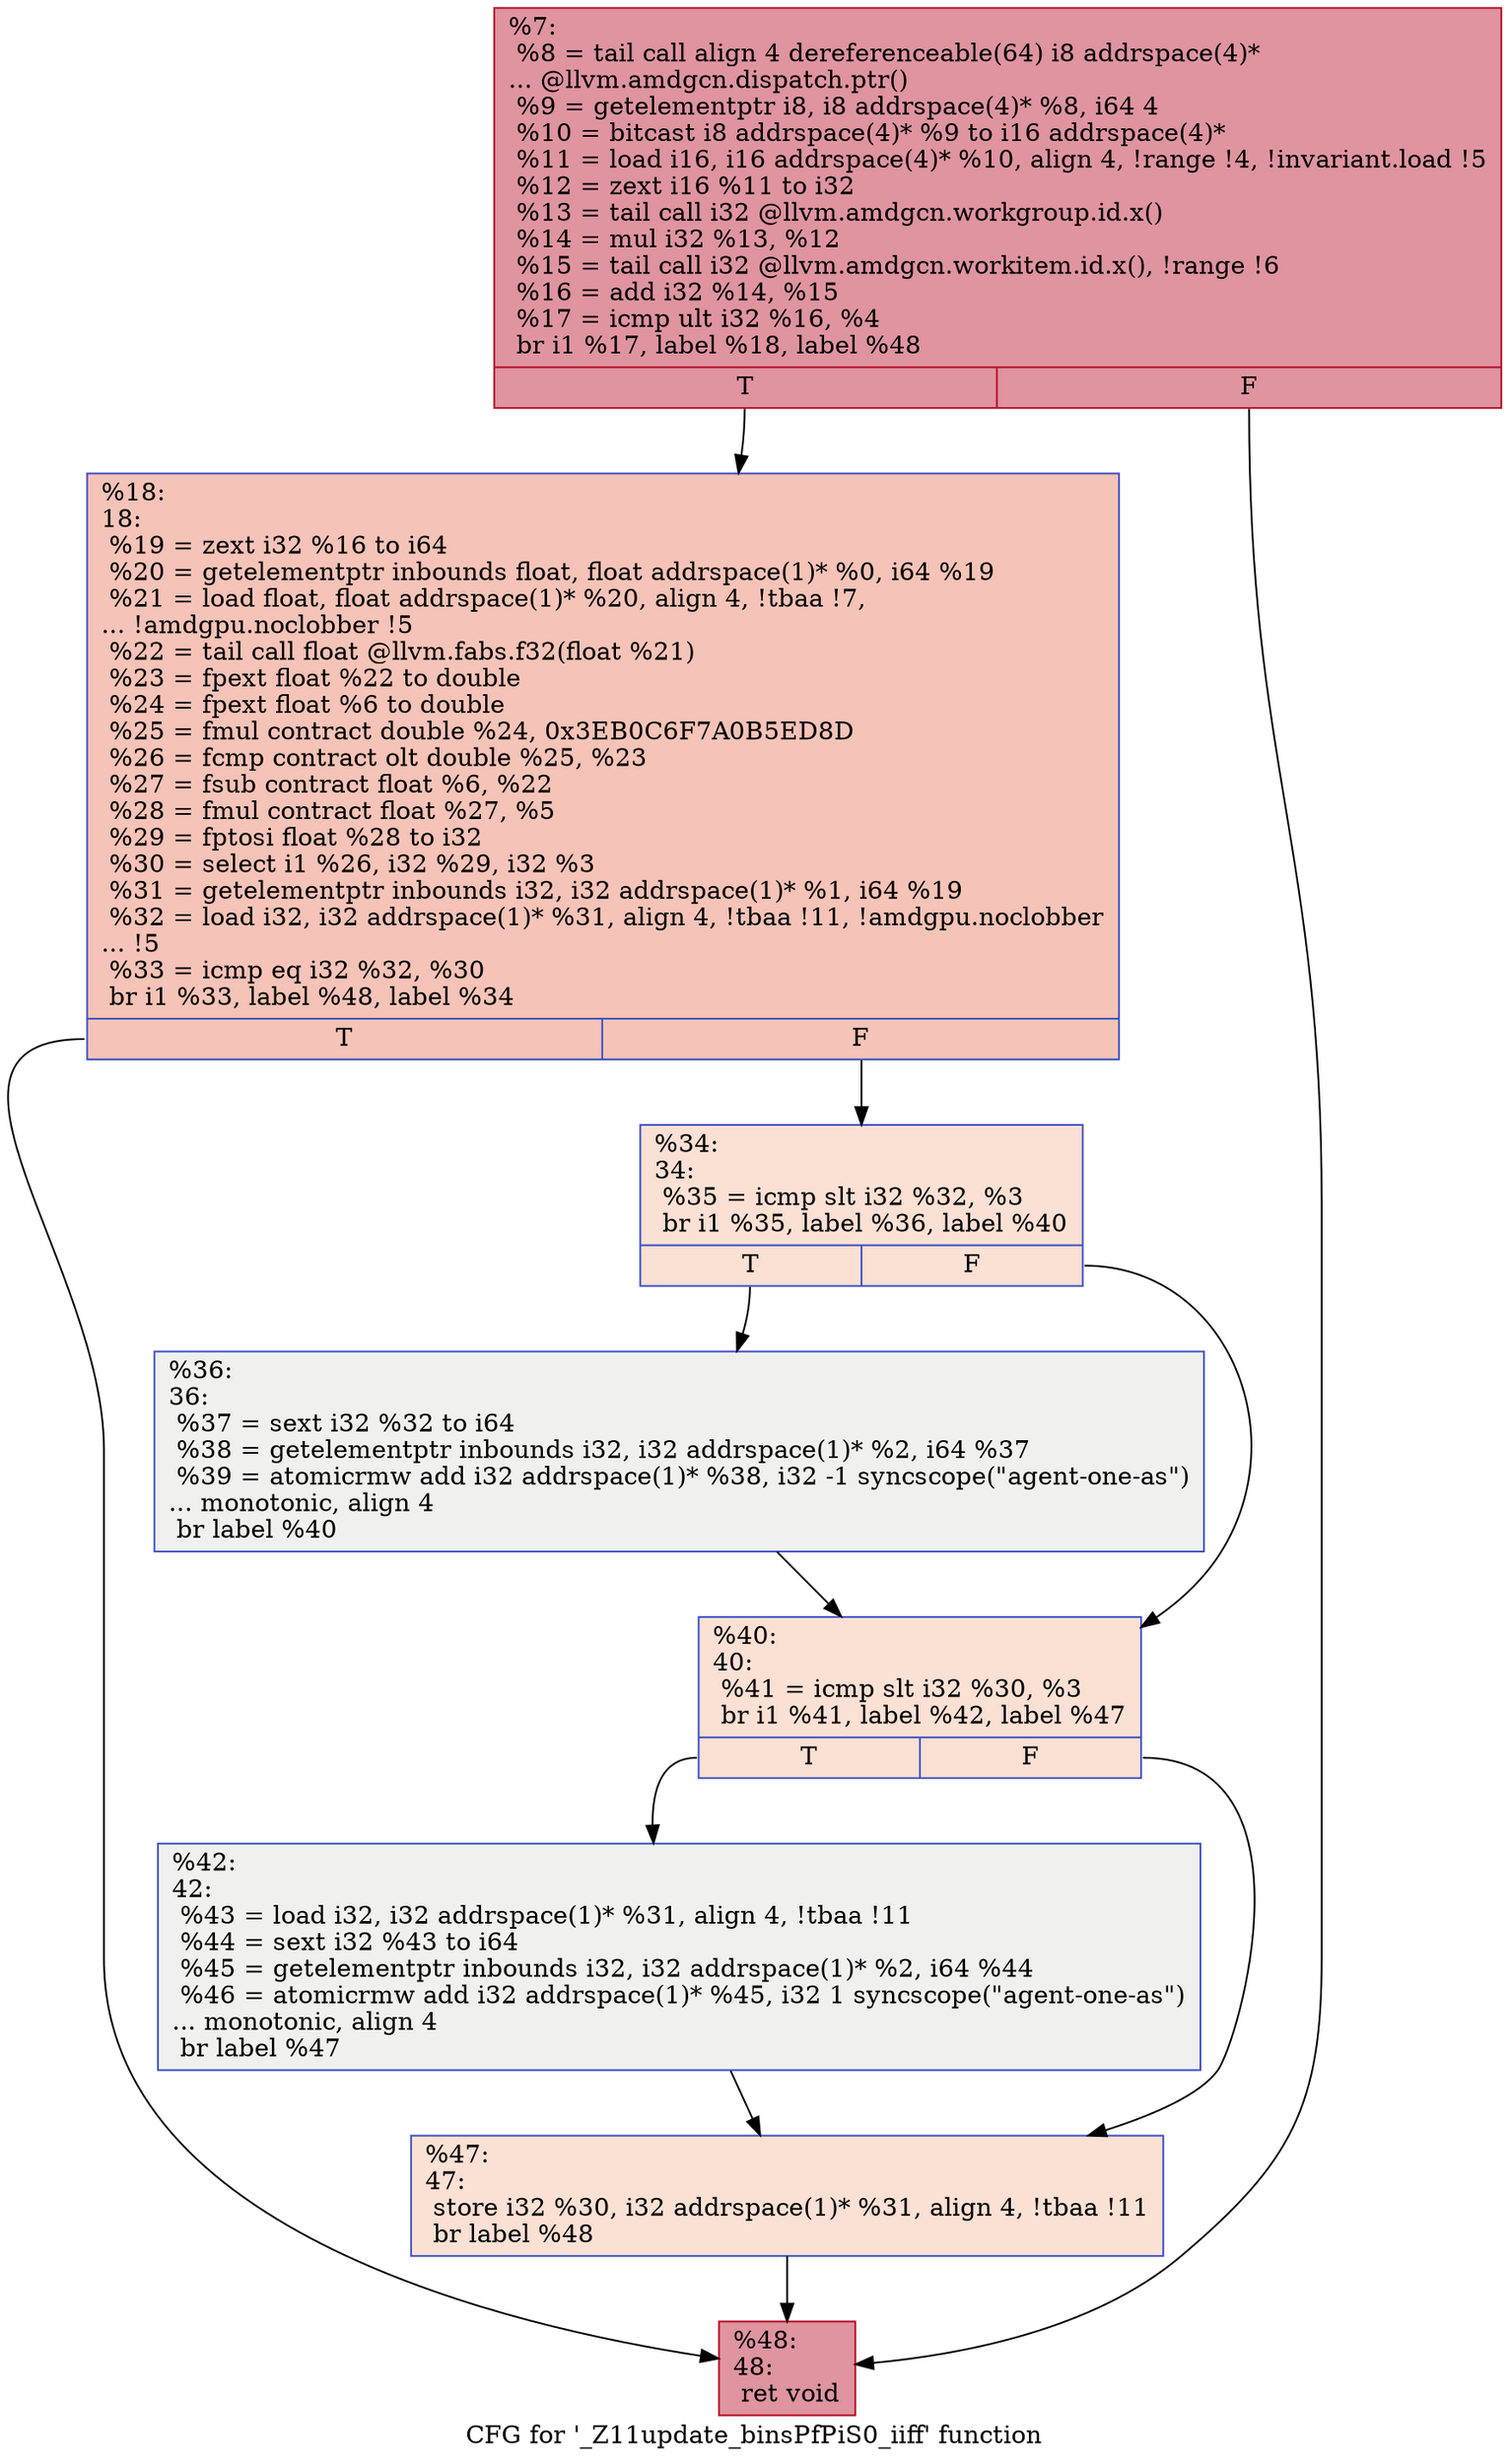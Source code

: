digraph "CFG for '_Z11update_binsPfPiS0_iiff' function" {
	label="CFG for '_Z11update_binsPfPiS0_iiff' function";

	Node0x4fb07a0 [shape=record,color="#b70d28ff", style=filled, fillcolor="#b70d2870",label="{%7:\l  %8 = tail call align 4 dereferenceable(64) i8 addrspace(4)*\l... @llvm.amdgcn.dispatch.ptr()\l  %9 = getelementptr i8, i8 addrspace(4)* %8, i64 4\l  %10 = bitcast i8 addrspace(4)* %9 to i16 addrspace(4)*\l  %11 = load i16, i16 addrspace(4)* %10, align 4, !range !4, !invariant.load !5\l  %12 = zext i16 %11 to i32\l  %13 = tail call i32 @llvm.amdgcn.workgroup.id.x()\l  %14 = mul i32 %13, %12\l  %15 = tail call i32 @llvm.amdgcn.workitem.id.x(), !range !6\l  %16 = add i32 %14, %15\l  %17 = icmp ult i32 %16, %4\l  br i1 %17, label %18, label %48\l|{<s0>T|<s1>F}}"];
	Node0x4fb07a0:s0 -> Node0x4fb26f0;
	Node0x4fb07a0:s1 -> Node0x4fb2780;
	Node0x4fb26f0 [shape=record,color="#3d50c3ff", style=filled, fillcolor="#e8765c70",label="{%18:\l18:                                               \l  %19 = zext i32 %16 to i64\l  %20 = getelementptr inbounds float, float addrspace(1)* %0, i64 %19\l  %21 = load float, float addrspace(1)* %20, align 4, !tbaa !7,\l... !amdgpu.noclobber !5\l  %22 = tail call float @llvm.fabs.f32(float %21)\l  %23 = fpext float %22 to double\l  %24 = fpext float %6 to double\l  %25 = fmul contract double %24, 0x3EB0C6F7A0B5ED8D\l  %26 = fcmp contract olt double %25, %23\l  %27 = fsub contract float %6, %22\l  %28 = fmul contract float %27, %5\l  %29 = fptosi float %28 to i32\l  %30 = select i1 %26, i32 %29, i32 %3\l  %31 = getelementptr inbounds i32, i32 addrspace(1)* %1, i64 %19\l  %32 = load i32, i32 addrspace(1)* %31, align 4, !tbaa !11, !amdgpu.noclobber\l... !5\l  %33 = icmp eq i32 %32, %30\l  br i1 %33, label %48, label %34\l|{<s0>T|<s1>F}}"];
	Node0x4fb26f0:s0 -> Node0x4fb2780;
	Node0x4fb26f0:s1 -> Node0x4fb2670;
	Node0x4fb2670 [shape=record,color="#3d50c3ff", style=filled, fillcolor="#f7b99e70",label="{%34:\l34:                                               \l  %35 = icmp slt i32 %32, %3\l  br i1 %35, label %36, label %40\l|{<s0>T|<s1>F}}"];
	Node0x4fb2670:s0 -> Node0x4fb48e0;
	Node0x4fb2670:s1 -> Node0x4fb4930;
	Node0x4fb48e0 [shape=record,color="#3d50c3ff", style=filled, fillcolor="#dedcdb70",label="{%36:\l36:                                               \l  %37 = sext i32 %32 to i64\l  %38 = getelementptr inbounds i32, i32 addrspace(1)* %2, i64 %37\l  %39 = atomicrmw add i32 addrspace(1)* %38, i32 -1 syncscope(\"agent-one-as\")\l... monotonic, align 4\l  br label %40\l}"];
	Node0x4fb48e0 -> Node0x4fb4930;
	Node0x4fb4930 [shape=record,color="#3d50c3ff", style=filled, fillcolor="#f7b99e70",label="{%40:\l40:                                               \l  %41 = icmp slt i32 %30, %3\l  br i1 %41, label %42, label %47\l|{<s0>T|<s1>F}}"];
	Node0x4fb4930:s0 -> Node0x4fb4d10;
	Node0x4fb4930:s1 -> Node0x4fb4d60;
	Node0x4fb4d10 [shape=record,color="#3d50c3ff", style=filled, fillcolor="#dedcdb70",label="{%42:\l42:                                               \l  %43 = load i32, i32 addrspace(1)* %31, align 4, !tbaa !11\l  %44 = sext i32 %43 to i64\l  %45 = getelementptr inbounds i32, i32 addrspace(1)* %2, i64 %44\l  %46 = atomicrmw add i32 addrspace(1)* %45, i32 1 syncscope(\"agent-one-as\")\l... monotonic, align 4\l  br label %47\l}"];
	Node0x4fb4d10 -> Node0x4fb4d60;
	Node0x4fb4d60 [shape=record,color="#3d50c3ff", style=filled, fillcolor="#f7b99e70",label="{%47:\l47:                                               \l  store i32 %30, i32 addrspace(1)* %31, align 4, !tbaa !11\l  br label %48\l}"];
	Node0x4fb4d60 -> Node0x4fb2780;
	Node0x4fb2780 [shape=record,color="#b70d28ff", style=filled, fillcolor="#b70d2870",label="{%48:\l48:                                               \l  ret void\l}"];
}
